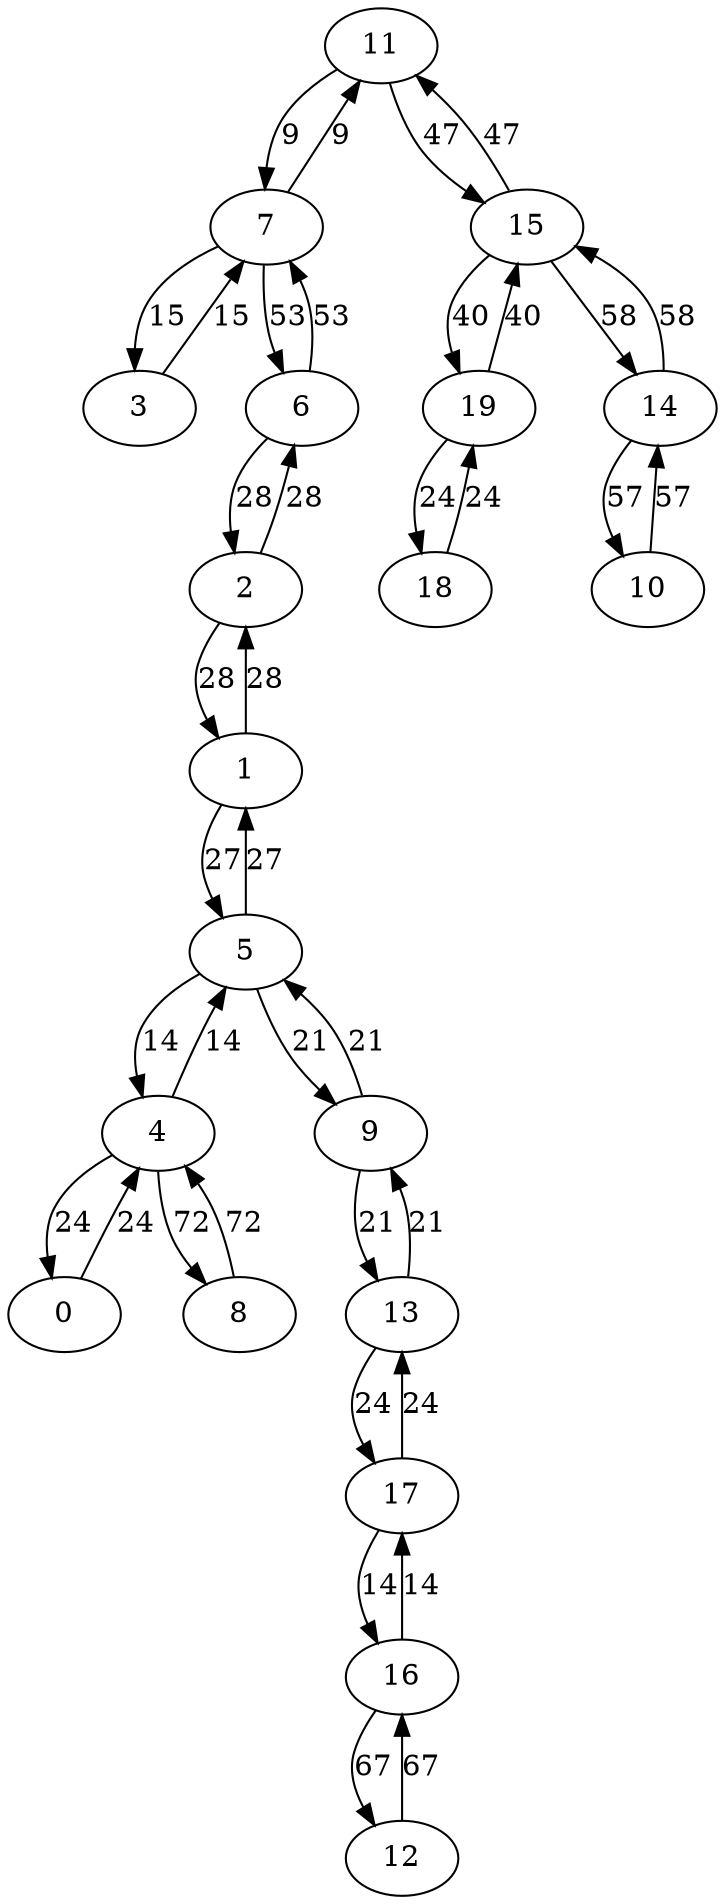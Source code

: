 digraph Grid20_KDMST {
11;7;4;5;17;16;3;13;9;0;19;18;1;2;6;15;14;10;12;8;11 -> 7 [label = 9];
7 -> 11 [label = 9];
4 -> 5 [label = 14];
5 -> 4 [label = 14];
17 -> 16 [label = 14];
16 -> 17 [label = 14];
3 -> 7 [label = 15];
7 -> 3 [label = 15];
13 -> 9 [label = 21];
9 -> 13 [label = 21];
5 -> 9 [label = 21];
9 -> 5 [label = 21];
0 -> 4 [label = 24];
4 -> 0 [label = 24];
19 -> 18 [label = 24];
18 -> 19 [label = 24];
17 -> 13 [label = 24];
13 -> 17 [label = 24];
1 -> 5 [label = 27];
5 -> 1 [label = 27];
1 -> 2 [label = 28];
2 -> 1 [label = 28];
6 -> 2 [label = 28];
2 -> 6 [label = 28];
19 -> 15 [label = 40];
15 -> 19 [label = 40];
11 -> 15 [label = 47];
15 -> 11 [label = 47];
7 -> 6 [label = 53];
6 -> 7 [label = 53];
14 -> 10 [label = 57];
10 -> 14 [label = 57];
15 -> 14 [label = 58];
14 -> 15 [label = 58];
12 -> 16 [label = 67];
16 -> 12 [label = 67];
4 -> 8 [label = 72];
8 -> 4 [label = 72];
}
